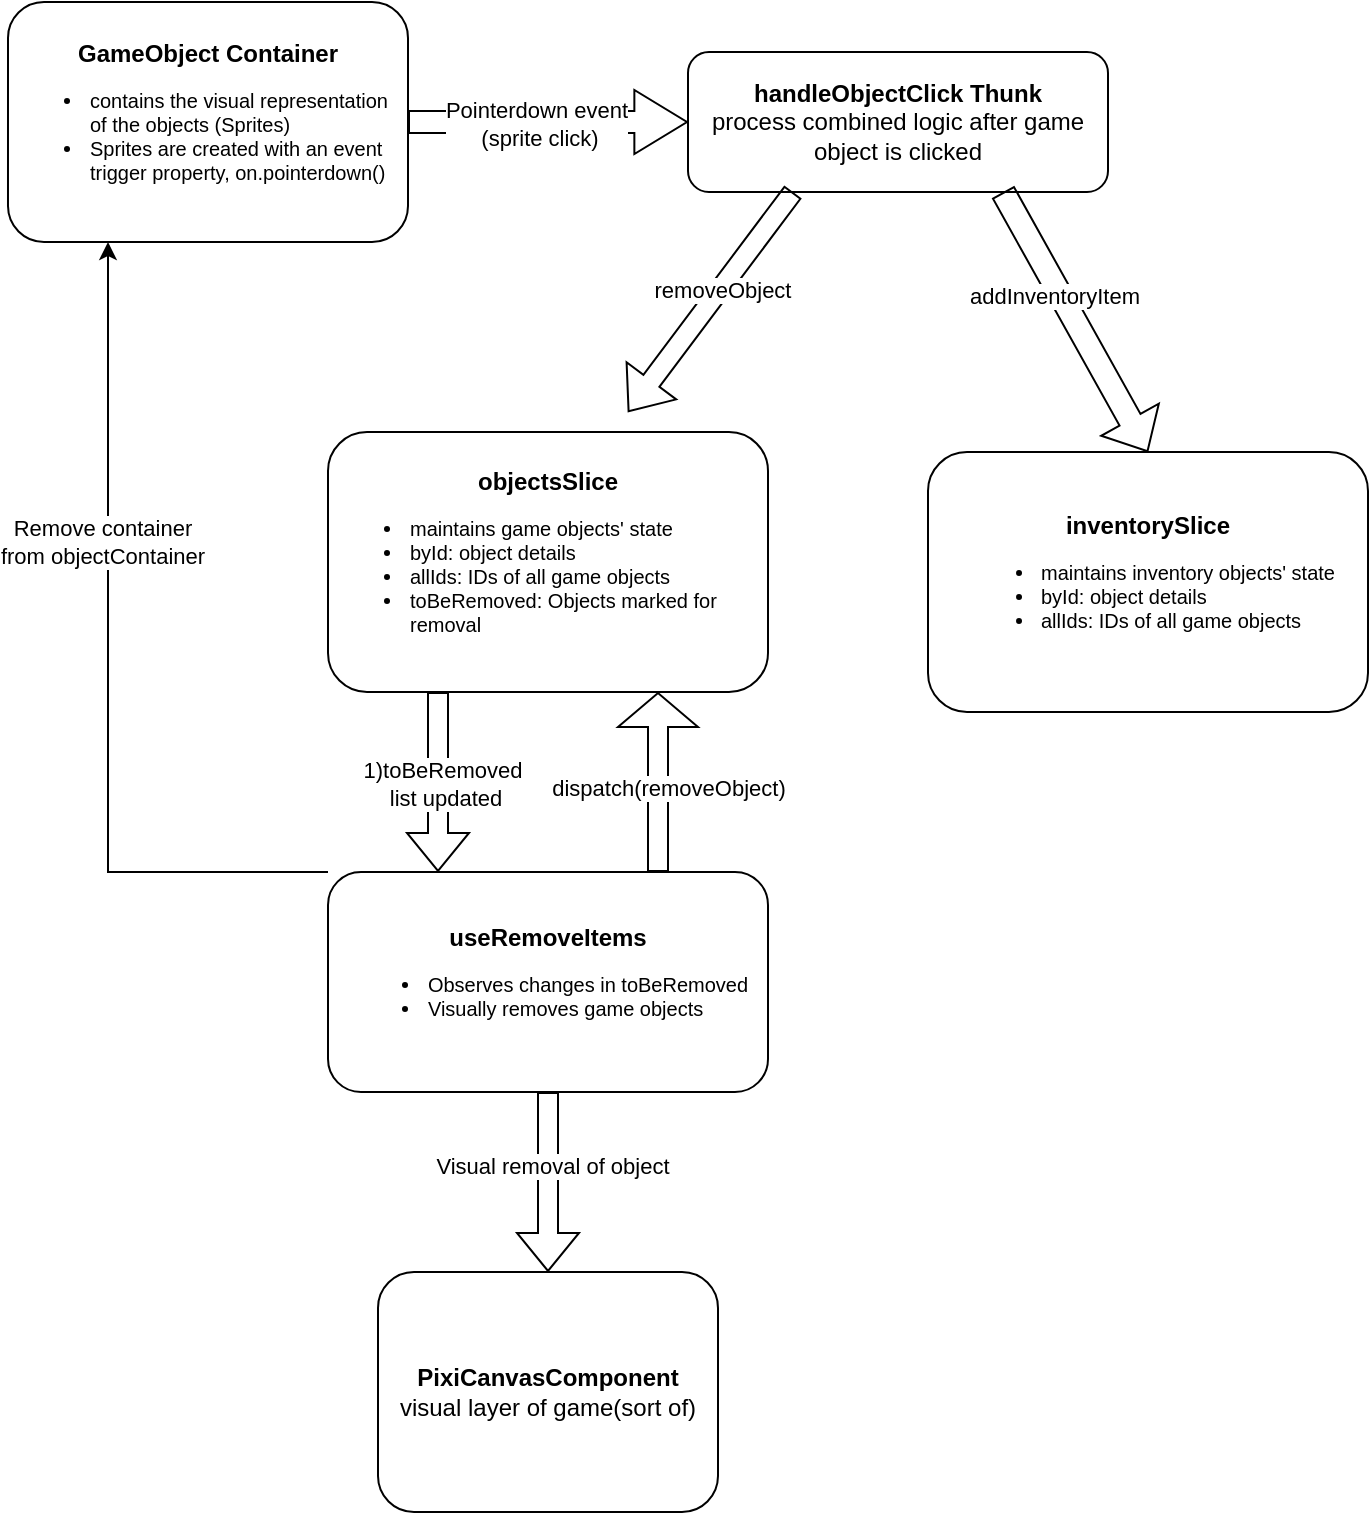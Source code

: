 <mxfile version="22.0.4" type="github">
  <diagram name="Page-1" id="1XnRESNZ3BtyHW_SzhEM">
    <mxGraphModel dx="1411" dy="1864" grid="1" gridSize="10" guides="1" tooltips="1" connect="1" arrows="1" fold="1" page="1" pageScale="1" pageWidth="850" pageHeight="1100" math="0" shadow="0">
      <root>
        <mxCell id="0" />
        <mxCell id="1" parent="0" />
        <object label="&lt;b&gt;GameObject Container&lt;/b&gt;&lt;br&gt;&lt;div style=&quot;text-align: left; font-size: 10px;&quot;&gt;&lt;ul style=&quot;&quot;&gt;&lt;li style=&quot;font-weight: bold;&quot;&gt;&lt;span style=&quot;background-color: initial; font-weight: normal;&quot;&gt;contains the visual representation of the objects (Sprites)&lt;/span&gt;&lt;/li&gt;&lt;li style=&quot;&quot;&gt;&lt;span style=&quot;background-color: initial;&quot;&gt;Sprites are created with an event trigger property, on.pointerdown()&lt;/span&gt;&lt;/li&gt;&lt;/ul&gt;&lt;/div&gt;" Annotation="This component represents individual game objects on the screen. When a user clicks on one of these objects, it triggers an action to process the object, often moving it from the game state to the player&#39;s inventory." id="YKL24aYWbiluwBa3NFLS-2">
          <mxCell style="rounded=1;whiteSpace=wrap;html=1;" parent="1" vertex="1">
            <mxGeometry x="10" y="-1095" width="200" height="120" as="geometry" />
          </mxCell>
        </object>
        <mxCell id="YKL24aYWbiluwBa3NFLS-3" value="" style="shape=flexArrow;endArrow=classic;html=1;rounded=0;exitX=1;exitY=0.5;exitDx=0;exitDy=0;width=11;endSize=8.44;entryX=0;entryY=0.5;entryDx=0;entryDy=0;" parent="1" source="YKL24aYWbiluwBa3NFLS-2" target="YKL24aYWbiluwBa3NFLS-5" edge="1">
          <mxGeometry width="50" height="50" relative="1" as="geometry">
            <mxPoint x="200" y="-1035.5" as="sourcePoint" />
            <mxPoint x="340" y="-1035.5" as="targetPoint" />
          </mxGeometry>
        </mxCell>
        <mxCell id="YKL24aYWbiluwBa3NFLS-4" value="Pointerdown event&lt;br&gt;&amp;nbsp;(sprite click)" style="edgeLabel;html=1;align=center;verticalAlign=middle;resizable=0;points=[];" parent="YKL24aYWbiluwBa3NFLS-3" vertex="1" connectable="0">
          <mxGeometry x="-0.076" y="-1" relative="1" as="geometry">
            <mxPoint x="-1" as="offset" />
          </mxGeometry>
        </mxCell>
        <object label="&lt;b&gt;handleObjectClick Thunk&lt;/b&gt;&lt;br&gt;&lt;div style=&quot;&quot;&gt;&lt;span style=&quot;background-color: initial;&quot;&gt;process combined logic after game object is clicked&lt;/span&gt;&lt;/div&gt;" Annotation="A Redux thunk action that orchestrates what happens when a game object is clicked. It combines multiple actions: removing the object from the game&#39;s active state and adding it to the player&#39;s inventory. This ensures state consistency across different slices." id="YKL24aYWbiluwBa3NFLS-5">
          <mxCell style="rounded=1;whiteSpace=wrap;html=1;" parent="1" vertex="1">
            <mxGeometry x="350" y="-1070" width="210" height="70" as="geometry" />
          </mxCell>
        </object>
        <mxCell id="YKL24aYWbiluwBa3NFLS-6" value="" style="shape=flexArrow;endArrow=classic;html=1;rounded=0;exitX=0.25;exitY=1;exitDx=0;exitDy=0;entryX=0.5;entryY=0;entryDx=0;entryDy=0;" parent="1" source="YKL24aYWbiluwBa3NFLS-5" edge="1">
          <mxGeometry width="50" height="50" relative="1" as="geometry">
            <mxPoint x="400" y="-750" as="sourcePoint" />
            <mxPoint x="320" y="-890" as="targetPoint" />
          </mxGeometry>
        </mxCell>
        <mxCell id="YKL24aYWbiluwBa3NFLS-7" value="removeObject" style="edgeLabel;html=1;align=center;verticalAlign=middle;resizable=0;points=[];" parent="YKL24aYWbiluwBa3NFLS-6" vertex="1" connectable="0">
          <mxGeometry x="-0.115" y="1" relative="1" as="geometry">
            <mxPoint y="-1" as="offset" />
          </mxGeometry>
        </mxCell>
        <mxCell id="YKL24aYWbiluwBa3NFLS-9" value="" style="shape=flexArrow;endArrow=classic;html=1;rounded=0;width=12;endSize=5.66;entryX=0.5;entryY=0;entryDx=0;entryDy=0;exitX=0.75;exitY=1;exitDx=0;exitDy=0;" parent="1" source="YKL24aYWbiluwBa3NFLS-5" target="YKL24aYWbiluwBa3NFLS-16" edge="1">
          <mxGeometry width="50" height="50" relative="1" as="geometry">
            <mxPoint x="470" y="-990" as="sourcePoint" />
            <mxPoint x="590" y="-870" as="targetPoint" />
          </mxGeometry>
        </mxCell>
        <mxCell id="YKL24aYWbiluwBa3NFLS-10" value="addInventoryItem" style="edgeLabel;html=1;align=center;verticalAlign=middle;resizable=0;points=[];" parent="YKL24aYWbiluwBa3NFLS-9" vertex="1" connectable="0">
          <mxGeometry x="-0.229" y="-3" relative="1" as="geometry">
            <mxPoint as="offset" />
          </mxGeometry>
        </mxCell>
        <object label="&lt;b&gt;objectsSlice&lt;/b&gt;&lt;br&gt;&lt;div style=&quot;text-align: left; font-size: 10px;&quot;&gt;&lt;ul&gt;&lt;li&gt;&lt;span style=&quot;background-color: initial;&quot;&gt;&lt;font style=&quot;font-size: 10px;&quot;&gt;maintains game objects&#39; state&lt;/font&gt;&lt;/span&gt;&lt;/li&gt;&lt;li&gt;&lt;span style=&quot;background-color: initial;&quot;&gt;byId: object details&lt;/span&gt;&lt;br&gt;&lt;/li&gt;&lt;li&gt;&lt;span style=&quot;background-color: initial;&quot;&gt;allIds: IDs of all game objects&lt;/span&gt;&lt;/li&gt;&lt;li&gt;&lt;span style=&quot;background-color: initial;&quot;&gt;toBeRemoved: Objects marked for removal&lt;/span&gt;&lt;/li&gt;&lt;/ul&gt;&lt;/div&gt;" Annotation="he primary state management for game objects. Here we track all game objects, their details, and a special list of objects marked for removal. Objects in the toBeRemoved list are visually removed from the screen in useRemoveItems and then cleared from this state." id="YKL24aYWbiluwBa3NFLS-12">
          <mxCell style="rounded=1;whiteSpace=wrap;html=1;" parent="1" vertex="1">
            <mxGeometry x="170" y="-880" width="220" height="130" as="geometry" />
          </mxCell>
        </object>
        <mxCell id="YKL24aYWbiluwBa3NFLS-13" value="" style="shape=flexArrow;endArrow=classic;html=1;rounded=0;exitX=0.25;exitY=1;exitDx=0;exitDy=0;entryX=0.25;entryY=0;entryDx=0;entryDy=0;" parent="1" source="YKL24aYWbiluwBa3NFLS-12" target="YKL24aYWbiluwBa3NFLS-15" edge="1">
          <mxGeometry width="50" height="50" relative="1" as="geometry">
            <mxPoint x="250" y="-780" as="sourcePoint" />
            <mxPoint x="390" y="-640" as="targetPoint" />
          </mxGeometry>
        </mxCell>
        <mxCell id="YKL24aYWbiluwBa3NFLS-14" value="1)toBeRemoved&lt;br&gt;&amp;nbsp;list updated" style="edgeLabel;html=1;align=center;verticalAlign=middle;resizable=0;points=[];" parent="YKL24aYWbiluwBa3NFLS-13" vertex="1" connectable="0">
          <mxGeometry x="0.009" y="2" relative="1" as="geometry">
            <mxPoint as="offset" />
          </mxGeometry>
        </mxCell>
        <mxCell id="YKL24aYWbiluwBa3NFLS-33" style="edgeStyle=orthogonalEdgeStyle;rounded=0;orthogonalLoop=1;jettySize=auto;html=1;exitX=0;exitY=0;exitDx=0;exitDy=0;entryX=0.25;entryY=1;entryDx=0;entryDy=0;" parent="1" source="YKL24aYWbiluwBa3NFLS-15" target="YKL24aYWbiluwBa3NFLS-2" edge="1">
          <mxGeometry relative="1" as="geometry">
            <Array as="points">
              <mxPoint x="60" y="-660" />
            </Array>
          </mxGeometry>
        </mxCell>
        <mxCell id="YKL24aYWbiluwBa3NFLS-34" value="Remove container&lt;br&gt;from objectContainer" style="edgeLabel;html=1;align=center;verticalAlign=middle;resizable=0;points=[];" parent="YKL24aYWbiluwBa3NFLS-33" vertex="1" connectable="0">
          <mxGeometry x="0.297" y="3" relative="1" as="geometry">
            <mxPoint as="offset" />
          </mxGeometry>
        </mxCell>
        <object label="&lt;b&gt;useRemoveItems&lt;/b&gt;&lt;br&gt;&lt;div style=&quot;text-align: left; font-size: 10px;&quot;&gt;&lt;ul&gt;&lt;li&gt;&lt;span style=&quot;background-color: initial; font-size: 10px;&quot;&gt;Observes changes in toBeRemoved&lt;/span&gt;&lt;/li&gt;&lt;li&gt;&lt;span style=&quot;background-color: initial;&quot;&gt;Visually removes game objects&lt;/span&gt;&lt;/li&gt;&lt;/ul&gt;&lt;/div&gt;" Annotation="A custom React hook that listens for changes in the toBeRemoved list from the objectsSlice. When IDs appear in this list, it means these objects need to be visually removed from the objectContainer. Once the visual removal process is completed, it dispatches an action to clear the toBeRemoved list" id="YKL24aYWbiluwBa3NFLS-15">
          <mxCell style="rounded=1;whiteSpace=wrap;html=1;" parent="1" vertex="1">
            <mxGeometry x="170" y="-660" width="220" height="110" as="geometry" />
          </mxCell>
        </object>
        <object label="&lt;b&gt;inventorySlice&lt;/b&gt;&lt;br&gt;&lt;div style=&quot;text-align: left; font-size: 10px;&quot;&gt;&lt;ul&gt;&lt;li&gt;&lt;span style=&quot;background-color: initial;&quot;&gt;&lt;font style=&quot;font-size: 10px;&quot;&gt;maintains inventory objects&#39; state&lt;/font&gt;&lt;/span&gt;&lt;/li&gt;&lt;li&gt;&lt;span style=&quot;background-color: initial;&quot;&gt;byId: object details&lt;/span&gt;&lt;br&gt;&lt;/li&gt;&lt;li&gt;&lt;span style=&quot;background-color: initial;&quot;&gt;allIds: IDs of all game objects&lt;/span&gt;&lt;/li&gt;&lt;/ul&gt;&lt;/div&gt;" Annotation="This slice manages the player&#39;s inventory state. When objects are added to the inventory, their details are stored here. This slice also facilitates the removal of items from the inventory if required" id="YKL24aYWbiluwBa3NFLS-16">
          <mxCell style="rounded=1;whiteSpace=wrap;html=1;" parent="1" vertex="1">
            <mxGeometry x="470" y="-870" width="220" height="130" as="geometry" />
          </mxCell>
        </object>
        <mxCell id="YKL24aYWbiluwBa3NFLS-17" value="" style="shape=flexArrow;endArrow=classic;html=1;rounded=0;exitX=0.5;exitY=1;exitDx=0;exitDy=0;entryX=0.5;entryY=0;entryDx=0;entryDy=0;" parent="1" source="YKL24aYWbiluwBa3NFLS-15" target="YKL24aYWbiluwBa3NFLS-25" edge="1">
          <mxGeometry width="50" height="50" relative="1" as="geometry">
            <mxPoint x="420" y="-540" as="sourcePoint" />
            <mxPoint x="530" y="-520" as="targetPoint" />
          </mxGeometry>
        </mxCell>
        <mxCell id="YKL24aYWbiluwBa3NFLS-19" value="Visual removal of object" style="edgeLabel;html=1;align=center;verticalAlign=middle;resizable=0;points=[];" parent="YKL24aYWbiluwBa3NFLS-17" vertex="1" connectable="0">
          <mxGeometry x="-0.174" y="2" relative="1" as="geometry">
            <mxPoint as="offset" />
          </mxGeometry>
        </mxCell>
        <mxCell id="YKL24aYWbiluwBa3NFLS-22" value="" style="shape=flexArrow;endArrow=classic;html=1;rounded=0;exitX=0.75;exitY=0;exitDx=0;exitDy=0;entryX=0.75;entryY=1;entryDx=0;entryDy=0;endWidth=29;endSize=5.35;" parent="1" source="YKL24aYWbiluwBa3NFLS-15" target="YKL24aYWbiluwBa3NFLS-12" edge="1">
          <mxGeometry width="50" height="50" relative="1" as="geometry">
            <mxPoint x="510" y="-620" as="sourcePoint" />
            <mxPoint x="560" y="-670" as="targetPoint" />
          </mxGeometry>
        </mxCell>
        <mxCell id="YKL24aYWbiluwBa3NFLS-23" value="dispatch(removeObject)" style="edgeLabel;html=1;align=center;verticalAlign=middle;resizable=0;points=[];" parent="YKL24aYWbiluwBa3NFLS-22" vertex="1" connectable="0">
          <mxGeometry x="-0.055" y="-5" relative="1" as="geometry">
            <mxPoint as="offset" />
          </mxGeometry>
        </mxCell>
        <object label="&lt;b&gt;PixiCanvasComponent&lt;/b&gt;&lt;br&gt;visual layer of game(sort of)&lt;br&gt;" Annotation="The visual layer of the game where individual game objects are rendered and displayed. It interacts with the useRemoveItems hook to visually remove objects based on the game&#39;s state changes. Soon to be changed.." id="YKL24aYWbiluwBa3NFLS-25">
          <mxCell style="rounded=1;whiteSpace=wrap;html=1;" parent="1" vertex="1">
            <mxGeometry x="195" y="-460" width="170" height="120" as="geometry" />
          </mxCell>
        </object>
      </root>
    </mxGraphModel>
  </diagram>
</mxfile>
